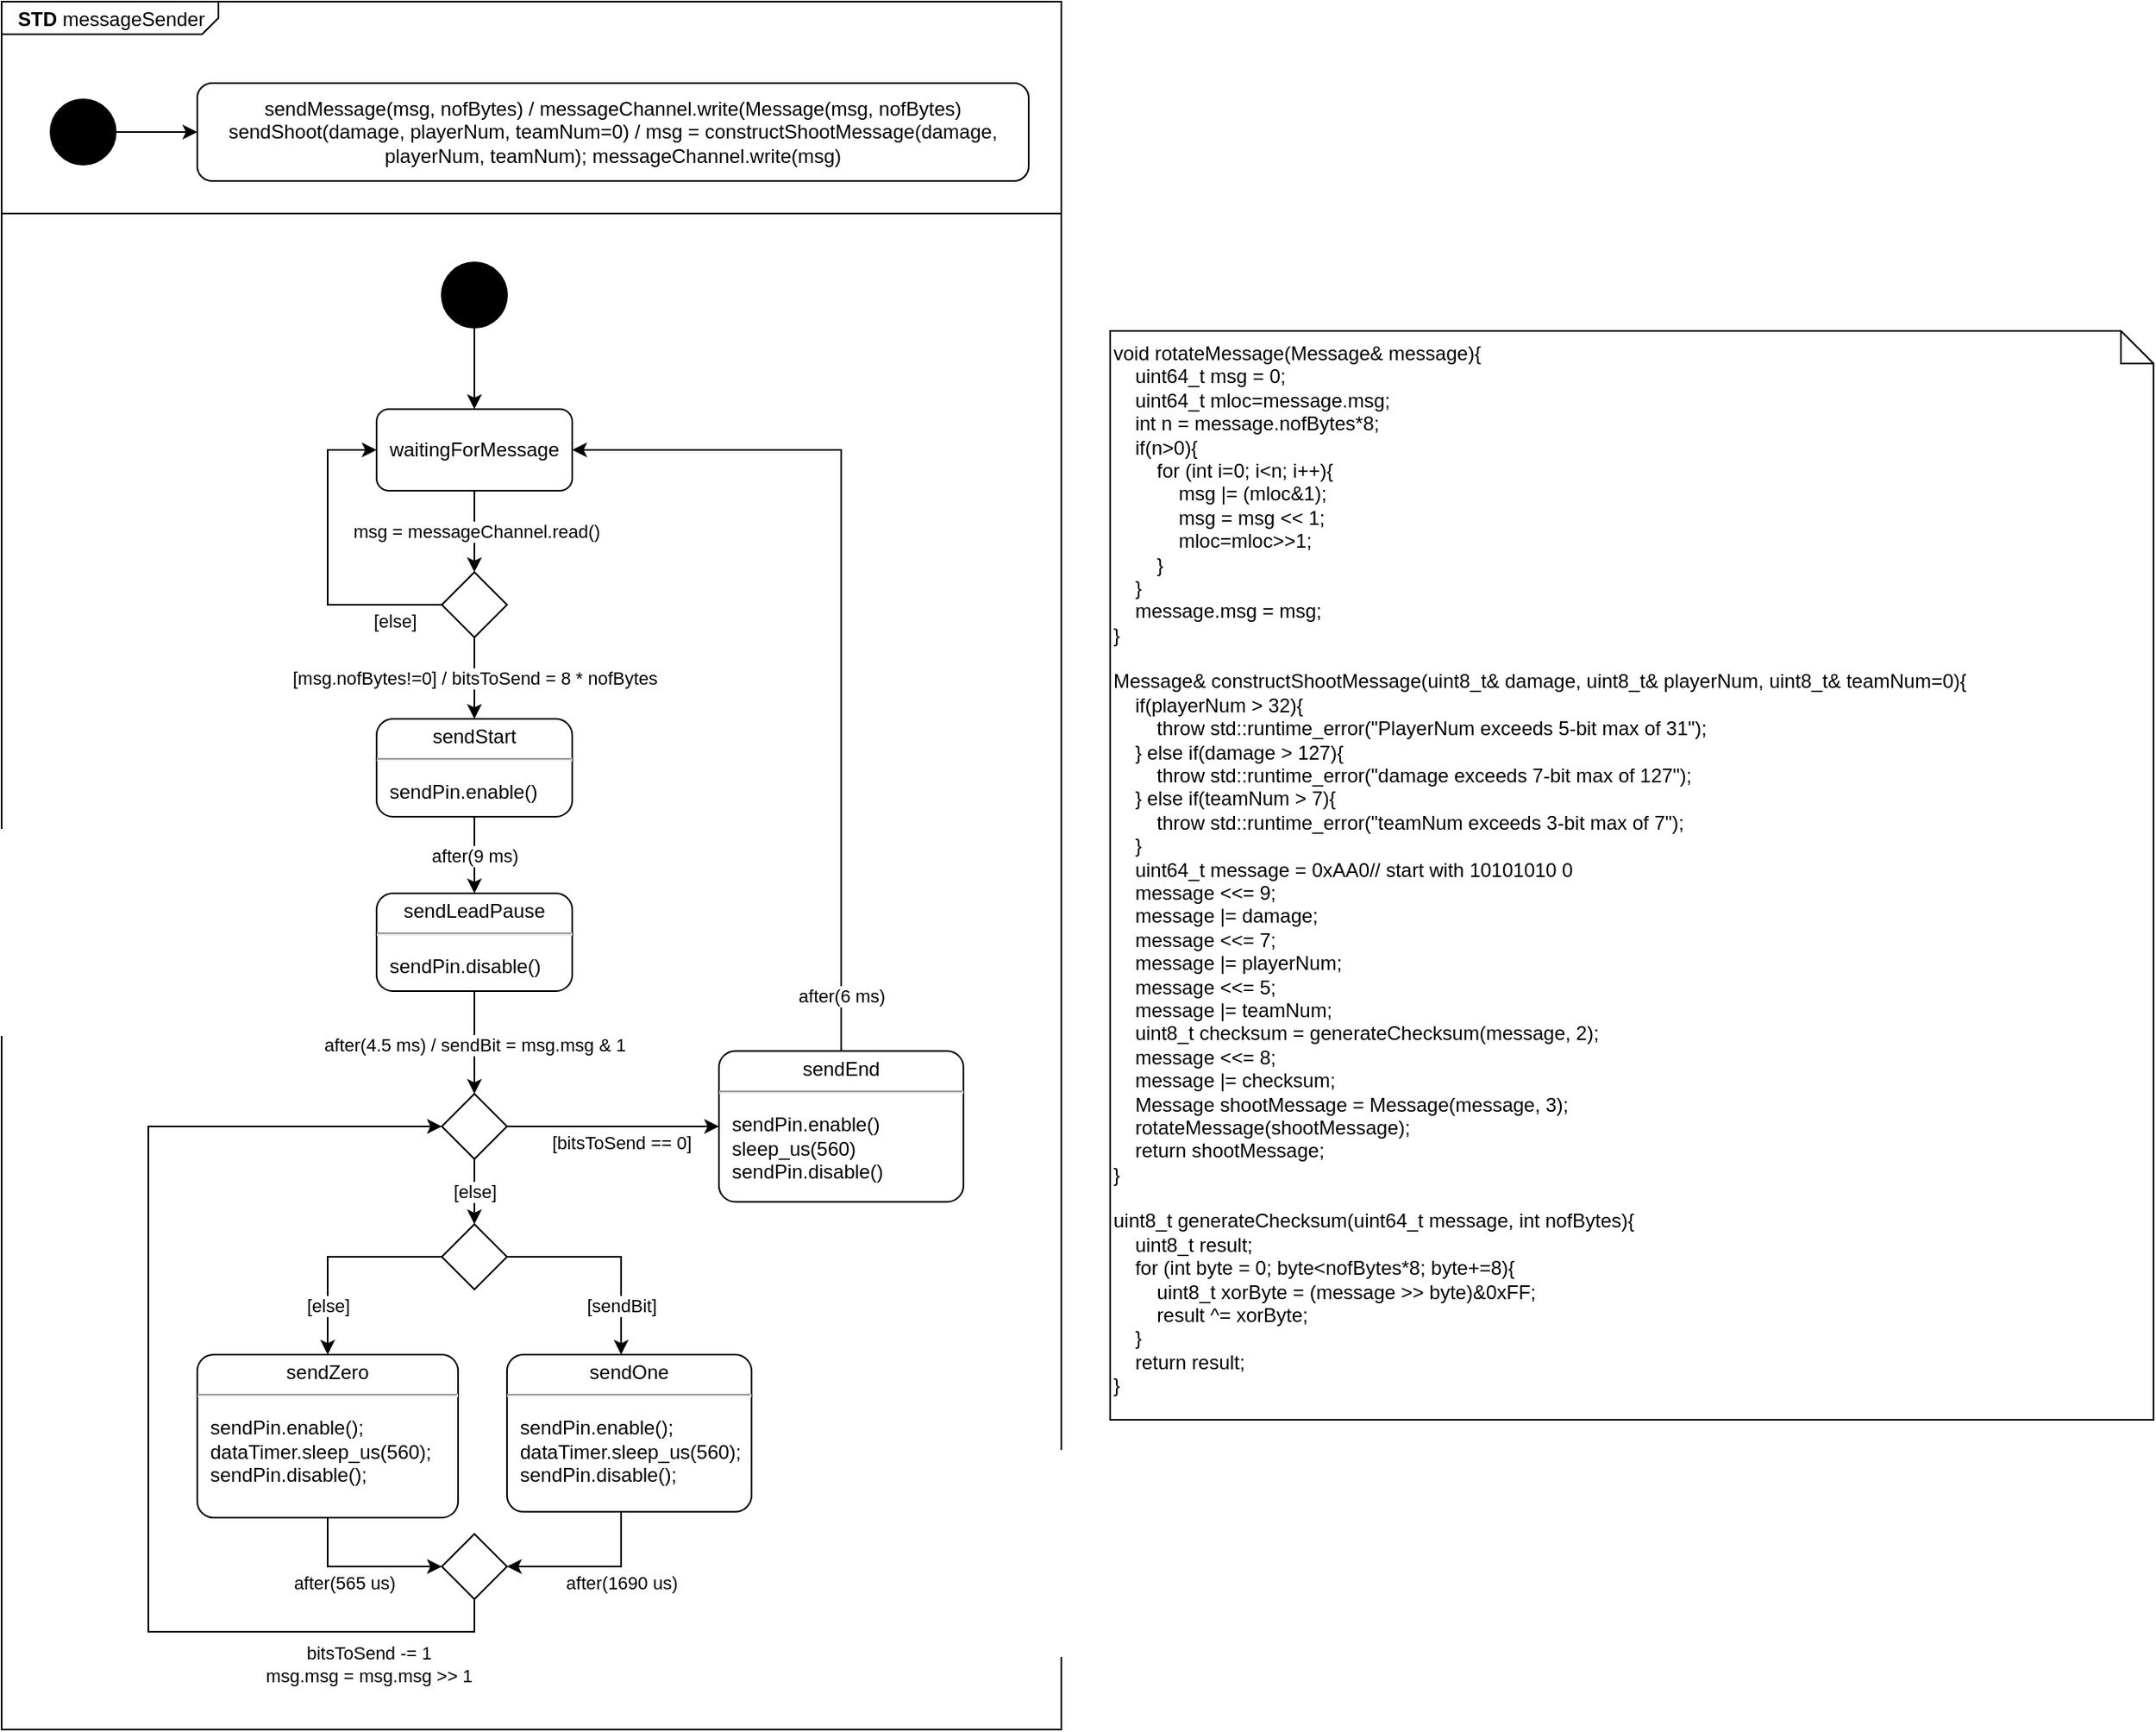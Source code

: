 <mxfile version="21.6.8" type="device">
  <diagram name="Page-1" id="DbLo_gUFurGZbWOFDJ3O">
    <mxGraphModel dx="1728" dy="1037" grid="1" gridSize="10" guides="1" tooltips="1" connect="1" arrows="1" fold="1" page="1" pageScale="1" pageWidth="2336" pageHeight="1654" math="0" shadow="0">
      <root>
        <mxCell id="0" />
        <mxCell id="1" parent="0" />
        <mxCell id="P6J_Eufu3Yy9P1KESDC--14" value="&lt;p style=&quot;margin:0px;margin-top:4px;margin-left:10px;text-align:left;&quot;&gt;&lt;b&gt;STD &lt;/b&gt;messageSender&lt;/p&gt;" style="html=1;shape=mxgraph.sysml.package;html=1;overflow=fill;whiteSpace=wrap;labelX=133.2;" parent="1" vertex="1">
          <mxGeometry x="200" y="240" width="650" height="1060" as="geometry" />
        </mxCell>
        <mxCell id="P6J_Eufu3Yy9P1KESDC--4" style="edgeStyle=orthogonalEdgeStyle;rounded=0;orthogonalLoop=1;jettySize=auto;html=1;" parent="1" source="P6J_Eufu3Yy9P1KESDC--1" target="P6J_Eufu3Yy9P1KESDC--3" edge="1">
          <mxGeometry relative="1" as="geometry" />
        </mxCell>
        <mxCell id="P6J_Eufu3Yy9P1KESDC--1" value="" style="shape=ellipse;html=1;fillColor=strokeColor;fontSize=18;fontColor=#ffffff;" parent="1" vertex="1">
          <mxGeometry x="470" y="400" width="40" height="40" as="geometry" />
        </mxCell>
        <mxCell id="P6J_Eufu3Yy9P1KESDC--5" value="msg = messageChannel.read()" style="edgeStyle=orthogonalEdgeStyle;rounded=0;orthogonalLoop=1;jettySize=auto;html=1;" parent="1" source="P6J_Eufu3Yy9P1KESDC--3" edge="1">
          <mxGeometry relative="1" as="geometry">
            <mxPoint x="490" y="590" as="targetPoint" />
          </mxGeometry>
        </mxCell>
        <mxCell id="P6J_Eufu3Yy9P1KESDC--3" value="waitingForMessage" style="shape=rect;rounded=1;html=1;whiteSpace=wrap;align=center;" parent="1" vertex="1">
          <mxGeometry x="430" y="490" width="120" height="50" as="geometry" />
        </mxCell>
        <mxCell id="P6J_Eufu3Yy9P1KESDC--13" value="&lt;div&gt;void rotateMessage(Message&amp;amp; message){&lt;/div&gt;&lt;div&gt;&amp;nbsp; &amp;nbsp; uint64_t msg = 0;&lt;/div&gt;&lt;div&gt;&amp;nbsp; &amp;nbsp; uint64_t mloc=message.msg;&lt;/div&gt;&lt;div&gt;&amp;nbsp; &amp;nbsp; int n = message.nofBytes*8;&lt;/div&gt;&lt;div&gt;&amp;nbsp; &amp;nbsp; if(n&amp;gt;0){&lt;/div&gt;&lt;div&gt;&amp;nbsp; &amp;nbsp; &amp;nbsp; &amp;nbsp; for (int i=0; i&amp;lt;n; i++){&lt;/div&gt;&lt;div&gt;&amp;nbsp; &amp;nbsp; &amp;nbsp; &amp;nbsp; &amp;nbsp; &amp;nbsp; msg |= (mloc&amp;amp;1);&lt;/div&gt;&lt;div&gt;&amp;nbsp; &amp;nbsp; &amp;nbsp; &amp;nbsp; &amp;nbsp; &amp;nbsp; msg = msg &amp;lt;&amp;lt; 1;&lt;/div&gt;&lt;div&gt;&amp;nbsp; &amp;nbsp; &amp;nbsp; &amp;nbsp; &amp;nbsp; &amp;nbsp; mloc=mloc&amp;gt;&amp;gt;1;&lt;/div&gt;&lt;div&gt;&amp;nbsp; &amp;nbsp; &amp;nbsp; &amp;nbsp; }&lt;/div&gt;&lt;div&gt;&amp;nbsp; &amp;nbsp; }&lt;/div&gt;&lt;div&gt;&amp;nbsp; &amp;nbsp; message.msg = msg;&lt;/div&gt;&lt;div&gt;}&lt;/div&gt;&lt;div&gt;&lt;br&gt;&lt;/div&gt;&lt;div&gt;Message&amp;amp; constructShootMessage(uint8_t&amp;amp; damage, uint8_t&amp;amp; playerNum, uint8_t&amp;amp; teamNum=0){&lt;/div&gt;&lt;div&gt;&amp;nbsp; &amp;nbsp; if(playerNum &amp;gt; 32){&lt;/div&gt;&lt;div&gt;&amp;nbsp; &amp;nbsp; &amp;nbsp; &amp;nbsp; throw std::runtime_error(&quot;PlayerNum exceeds 5-bit max of 31&quot;);&lt;/div&gt;&lt;div&gt;&amp;nbsp; &amp;nbsp; } else if(damage &amp;gt; 127){&lt;/div&gt;&lt;div&gt;&amp;nbsp; &amp;nbsp; &amp;nbsp; &amp;nbsp; throw std::runtime_error(&quot;damage exceeds 7-bit max of 127&quot;);&lt;/div&gt;&lt;div&gt;&amp;nbsp; &amp;nbsp; } else if(teamNum &amp;gt; 7){&lt;/div&gt;&lt;div&gt;&amp;nbsp; &amp;nbsp; &amp;nbsp; &amp;nbsp; throw std::runtime_error(&quot;teamNum exceeds 3-bit max of 7&quot;);&lt;/div&gt;&lt;div&gt;&amp;nbsp; &amp;nbsp; }&lt;/div&gt;&lt;div&gt;&amp;nbsp; &amp;nbsp; uint64_t message = 0xAA0// start with 10101010 0&lt;/div&gt;&lt;div&gt;&amp;nbsp; &amp;nbsp; message &amp;lt;&amp;lt;= 9;&lt;/div&gt;&lt;div&gt;&amp;nbsp; &amp;nbsp; message |= damage;&lt;/div&gt;&lt;div&gt;&amp;nbsp; &amp;nbsp; message &amp;lt;&amp;lt;= 7;&lt;/div&gt;&lt;div&gt;&amp;nbsp; &amp;nbsp; message |= playerNum;&lt;/div&gt;&lt;div&gt;&amp;nbsp; &amp;nbsp; message &amp;lt;&amp;lt;= 5;&lt;/div&gt;&lt;div&gt;&amp;nbsp; &amp;nbsp; message |= teamNum;&lt;/div&gt;&lt;div&gt;&amp;nbsp; &amp;nbsp; uint8_t checksum = generateChecksum(message, 2);&lt;/div&gt;&lt;div&gt;&amp;nbsp; &amp;nbsp; message &amp;lt;&amp;lt;= 8;&lt;/div&gt;&lt;div&gt;&amp;nbsp; &amp;nbsp; message |= checksum;&lt;/div&gt;&lt;div&gt;&amp;nbsp; &amp;nbsp; Message shootMessage = Message(message, 3);&lt;/div&gt;&lt;div&gt;&amp;nbsp; &amp;nbsp; rotateMessage(shootMessage);&lt;/div&gt;&lt;div&gt;&amp;nbsp; &amp;nbsp; return shootMessage;&lt;/div&gt;&lt;div&gt;}&lt;/div&gt;&lt;div&gt;&lt;br&gt;&lt;/div&gt;&lt;div&gt;uint8_t generateChecksum(uint64_t message, int nofBytes){&lt;/div&gt;&lt;div&gt;&amp;nbsp; &amp;nbsp; uint8_t result;&lt;/div&gt;&lt;div&gt;&amp;nbsp; &amp;nbsp; for (int byte = 0; byte&amp;lt;nofBytes*8; byte+=8){&lt;/div&gt;&lt;div&gt;&amp;nbsp; &amp;nbsp; &amp;nbsp; &amp;nbsp; uint8_t xorByte = (message &amp;gt;&amp;gt; byte)&amp;amp;0xFF;&lt;/div&gt;&lt;div&gt;&amp;nbsp; &amp;nbsp; &amp;nbsp; &amp;nbsp; result ^= xorByte;&lt;/div&gt;&lt;div&gt;&amp;nbsp; &amp;nbsp; }&lt;/div&gt;&lt;div&gt;&amp;nbsp; &amp;nbsp; return result;&lt;/div&gt;&lt;div&gt;}&lt;/div&gt;" style="shape=note;size=20;whiteSpace=wrap;html=1;horizontal=1;verticalAlign=top;align=left;" parent="1" vertex="1">
          <mxGeometry x="880" y="442" width="640" height="668" as="geometry" />
        </mxCell>
        <mxCell id="P6J_Eufu3Yy9P1KESDC--15" value="sendMessage(msg, nofBytes) / messageChannel.write(Message(msg, nofBytes)&lt;br&gt;sendShoot(damage, playerNum, teamNum=0) / msg = constructShootMessage(damage, playerNum, teamNum); messageChannel.write(msg)" style="shape=rect;rounded=1;html=1;whiteSpace=wrap;align=center;" parent="1" vertex="1">
          <mxGeometry x="320" y="290" width="510" height="60" as="geometry" />
        </mxCell>
        <mxCell id="P6J_Eufu3Yy9P1KESDC--17" style="edgeStyle=orthogonalEdgeStyle;rounded=0;orthogonalLoop=1;jettySize=auto;html=1;" parent="1" source="P6J_Eufu3Yy9P1KESDC--16" target="P6J_Eufu3Yy9P1KESDC--15" edge="1">
          <mxGeometry relative="1" as="geometry" />
        </mxCell>
        <mxCell id="P6J_Eufu3Yy9P1KESDC--16" value="" style="shape=ellipse;html=1;fillColor=strokeColor;fontSize=18;fontColor=#ffffff;" parent="1" vertex="1">
          <mxGeometry x="230" y="300" width="40" height="40" as="geometry" />
        </mxCell>
        <mxCell id="P6J_Eufu3Yy9P1KESDC--18" value="" style="endArrow=none;html=1;rounded=0;entryX=1;entryY=0.347;entryDx=0;entryDy=0;entryPerimeter=0;exitX=0;exitY=0.347;exitDx=0;exitDy=0;exitPerimeter=0;" parent="1" edge="1">
          <mxGeometry width="50" height="50" relative="1" as="geometry">
            <mxPoint x="200" y="370" as="sourcePoint" />
            <mxPoint x="850" y="370" as="targetPoint" />
          </mxGeometry>
        </mxCell>
        <mxCell id="fBTz7Mm6txu1qJoYbQGV-18" value="after(565 us)" style="edgeStyle=orthogonalEdgeStyle;rounded=0;orthogonalLoop=1;jettySize=auto;html=1;" edge="1" parent="1" source="fBTz7Mm6txu1qJoYbQGV-1" target="fBTz7Mm6txu1qJoYbQGV-17">
          <mxGeometry x="-0.2" y="-10" relative="1" as="geometry">
            <Array as="points">
              <mxPoint x="400" y="1200" />
            </Array>
            <mxPoint as="offset" />
          </mxGeometry>
        </mxCell>
        <mxCell id="fBTz7Mm6txu1qJoYbQGV-1" value="&lt;p style=&quot;margin:0px;margin-top:4px;text-align:center;&quot;&gt;sendZero&lt;/p&gt;&lt;hr&gt;&lt;p&gt;&lt;/p&gt;&lt;p style=&quot;margin:0px;margin-left:8px;text-align:left;&quot;&gt;sendPin.enable();&lt;/p&gt;&lt;p style=&quot;margin:0px;margin-left:8px;text-align:left;&quot;&gt;dataTimer.sleep_us(560);&lt;/p&gt;&lt;p style=&quot;margin:0px;margin-left:8px;text-align:left;&quot;&gt;sendPin.disable();&lt;/p&gt;" style="shape=mxgraph.sysml.simpleState;html=1;overflow=fill;whiteSpace=wrap;align=center;" vertex="1" parent="1">
          <mxGeometry x="320" y="1070" width="160" height="100" as="geometry" />
        </mxCell>
        <mxCell id="fBTz7Mm6txu1qJoYbQGV-19" value="after(1690 us)" style="edgeStyle=orthogonalEdgeStyle;rounded=0;orthogonalLoop=1;jettySize=auto;html=1;" edge="1" parent="1" source="fBTz7Mm6txu1qJoYbQGV-2" target="fBTz7Mm6txu1qJoYbQGV-17">
          <mxGeometry x="-0.352" y="10" relative="1" as="geometry">
            <Array as="points">
              <mxPoint x="580" y="1200" />
            </Array>
            <mxPoint as="offset" />
          </mxGeometry>
        </mxCell>
        <mxCell id="fBTz7Mm6txu1qJoYbQGV-2" value="&lt;p style=&quot;margin:0px;margin-top:4px;text-align:center;&quot;&gt;sendOne&lt;/p&gt;&lt;hr&gt;&lt;p&gt;&lt;/p&gt;&lt;p style=&quot;margin:0px;margin-left:8px;text-align:left;&quot;&gt;sendPin.enable();&lt;/p&gt;&lt;p style=&quot;margin:0px;margin-left:8px;text-align:left;&quot;&gt;dataTimer.sleep_us(560);&lt;/p&gt;&lt;p style=&quot;margin:0px;margin-left:8px;text-align:left;&quot;&gt;sendPin.disable();&lt;/p&gt;" style="shape=mxgraph.sysml.simpleState;html=1;overflow=fill;whiteSpace=wrap;align=center;" vertex="1" parent="1">
          <mxGeometry x="510" y="1070" width="150" height="96.43" as="geometry" />
        </mxCell>
        <mxCell id="fBTz7Mm6txu1qJoYbQGV-10" value="after(9 ms)" style="edgeStyle=orthogonalEdgeStyle;rounded=0;orthogonalLoop=1;jettySize=auto;html=1;" edge="1" parent="1" source="fBTz7Mm6txu1qJoYbQGV-3" target="fBTz7Mm6txu1qJoYbQGV-11">
          <mxGeometry relative="1" as="geometry">
            <mxPoint x="490" y="810" as="targetPoint" />
          </mxGeometry>
        </mxCell>
        <mxCell id="fBTz7Mm6txu1qJoYbQGV-3" value="&lt;p style=&quot;margin:0px;margin-top:4px;text-align:center;&quot;&gt;sendStart&lt;/p&gt;&lt;hr&gt;&lt;p&gt;&lt;/p&gt;&lt;p style=&quot;margin:0px;margin-left:8px;text-align:left;&quot;&gt;sendPin.enable()&lt;/p&gt;" style="shape=mxgraph.sysml.simpleState;html=1;overflow=fill;whiteSpace=wrap;align=center;" vertex="1" parent="1">
          <mxGeometry x="430" y="680" width="120" height="60" as="geometry" />
        </mxCell>
        <mxCell id="fBTz7Mm6txu1qJoYbQGV-25" value="after(6 ms)" style="edgeStyle=orthogonalEdgeStyle;rounded=0;orthogonalLoop=1;jettySize=auto;html=1;" edge="1" parent="1" source="fBTz7Mm6txu1qJoYbQGV-4" target="P6J_Eufu3Yy9P1KESDC--3">
          <mxGeometry x="-0.874" relative="1" as="geometry">
            <Array as="points">
              <mxPoint x="715" y="515" />
            </Array>
            <mxPoint as="offset" />
          </mxGeometry>
        </mxCell>
        <mxCell id="fBTz7Mm6txu1qJoYbQGV-4" value="&lt;p style=&quot;margin:0px;margin-top:4px;text-align:center;&quot;&gt;sendEnd&lt;/p&gt;&lt;hr&gt;&lt;p&gt;&lt;/p&gt;&lt;p style=&quot;margin:0px;margin-left:8px;text-align:left;&quot;&gt;sendPin.enable()&lt;/p&gt;&lt;p style=&quot;margin:0px;margin-left:8px;text-align:left;&quot;&gt;sleep_us(560)&lt;/p&gt;&lt;p style=&quot;margin:0px;margin-left:8px;text-align:left;&quot;&gt;sendPin.disable()&lt;/p&gt;" style="shape=mxgraph.sysml.simpleState;html=1;overflow=fill;whiteSpace=wrap;align=center;" vertex="1" parent="1">
          <mxGeometry x="640" y="883.75" width="150" height="92.5" as="geometry" />
        </mxCell>
        <mxCell id="fBTz7Mm6txu1qJoYbQGV-7" value="[msg.nofBytes!=0] / bitsToSend = 8 * nofBytes" style="edgeStyle=orthogonalEdgeStyle;rounded=0;orthogonalLoop=1;jettySize=auto;html=1;" edge="1" parent="1" source="fBTz7Mm6txu1qJoYbQGV-6" target="fBTz7Mm6txu1qJoYbQGV-3">
          <mxGeometry relative="1" as="geometry" />
        </mxCell>
        <mxCell id="fBTz7Mm6txu1qJoYbQGV-8" value="[else]" style="edgeStyle=orthogonalEdgeStyle;rounded=0;orthogonalLoop=1;jettySize=auto;html=1;" edge="1" parent="1" source="fBTz7Mm6txu1qJoYbQGV-6" target="P6J_Eufu3Yy9P1KESDC--3">
          <mxGeometry x="-0.7" y="10" relative="1" as="geometry">
            <Array as="points">
              <mxPoint x="400" y="610" />
              <mxPoint x="400" y="515" />
            </Array>
            <mxPoint as="offset" />
          </mxGeometry>
        </mxCell>
        <mxCell id="fBTz7Mm6txu1qJoYbQGV-6" value="" style="rhombus;whiteSpace=wrap;html=1;" vertex="1" parent="1">
          <mxGeometry x="470" y="590" width="40" height="40" as="geometry" />
        </mxCell>
        <mxCell id="fBTz7Mm6txu1qJoYbQGV-13" value="after(4.5 ms) / sendBit = msg.msg &amp;amp; 1" style="edgeStyle=orthogonalEdgeStyle;rounded=0;orthogonalLoop=1;jettySize=auto;html=1;" edge="1" parent="1" source="fBTz7Mm6txu1qJoYbQGV-11" target="fBTz7Mm6txu1qJoYbQGV-21">
          <mxGeometry x="0.048" relative="1" as="geometry">
            <mxPoint x="490" y="900" as="targetPoint" />
            <mxPoint as="offset" />
          </mxGeometry>
        </mxCell>
        <mxCell id="fBTz7Mm6txu1qJoYbQGV-11" value="&lt;p style=&quot;margin:0px;margin-top:4px;text-align:center;&quot;&gt;sendLeadPause&lt;/p&gt;&lt;hr&gt;&lt;p&gt;&lt;/p&gt;&lt;p style=&quot;margin:0px;margin-left:8px;text-align:left;&quot;&gt;sendPin.disable()&lt;/p&gt;" style="shape=mxgraph.sysml.simpleState;html=1;overflow=fill;whiteSpace=wrap;align=center;" vertex="1" parent="1">
          <mxGeometry x="430" y="787" width="120" height="60" as="geometry" />
        </mxCell>
        <mxCell id="fBTz7Mm6txu1qJoYbQGV-14" style="edgeStyle=orthogonalEdgeStyle;rounded=0;orthogonalLoop=1;jettySize=auto;html=1;" edge="1" parent="1" source="fBTz7Mm6txu1qJoYbQGV-12" target="fBTz7Mm6txu1qJoYbQGV-1">
          <mxGeometry relative="1" as="geometry">
            <Array as="points">
              <mxPoint x="400" y="1010" />
            </Array>
          </mxGeometry>
        </mxCell>
        <mxCell id="fBTz7Mm6txu1qJoYbQGV-16" value="[else]" style="edgeLabel;html=1;align=center;verticalAlign=middle;resizable=0;points=[];" vertex="1" connectable="0" parent="fBTz7Mm6txu1qJoYbQGV-14">
          <mxGeometry x="0.289" y="-2" relative="1" as="geometry">
            <mxPoint x="2" y="16" as="offset" />
          </mxGeometry>
        </mxCell>
        <mxCell id="fBTz7Mm6txu1qJoYbQGV-15" value="[sendBit]" style="edgeStyle=orthogonalEdgeStyle;rounded=0;orthogonalLoop=1;jettySize=auto;html=1;" edge="1" parent="1" source="fBTz7Mm6txu1qJoYbQGV-12" target="fBTz7Mm6txu1qJoYbQGV-2">
          <mxGeometry x="0.538" relative="1" as="geometry">
            <Array as="points">
              <mxPoint x="580" y="1010" />
            </Array>
            <mxPoint as="offset" />
          </mxGeometry>
        </mxCell>
        <mxCell id="fBTz7Mm6txu1qJoYbQGV-12" value="" style="rhombus;whiteSpace=wrap;html=1;" vertex="1" parent="1">
          <mxGeometry x="470" y="990" width="40" height="40" as="geometry" />
        </mxCell>
        <mxCell id="fBTz7Mm6txu1qJoYbQGV-23" value="bitsToSend -= 1&lt;br&gt;msg.msg = msg.msg &amp;gt;&amp;gt; 1" style="edgeStyle=orthogonalEdgeStyle;rounded=0;orthogonalLoop=1;jettySize=auto;html=1;" edge="1" parent="1" source="fBTz7Mm6txu1qJoYbQGV-17" target="fBTz7Mm6txu1qJoYbQGV-21">
          <mxGeometry x="-0.761" y="20" relative="1" as="geometry">
            <Array as="points">
              <mxPoint x="490" y="1240" />
              <mxPoint x="290" y="1240" />
              <mxPoint x="290" y="930" />
            </Array>
            <mxPoint as="offset" />
          </mxGeometry>
        </mxCell>
        <mxCell id="fBTz7Mm6txu1qJoYbQGV-17" value="" style="rhombus;whiteSpace=wrap;html=1;" vertex="1" parent="1">
          <mxGeometry x="470" y="1180" width="40" height="40" as="geometry" />
        </mxCell>
        <mxCell id="fBTz7Mm6txu1qJoYbQGV-22" value="[else]" style="edgeStyle=orthogonalEdgeStyle;rounded=0;orthogonalLoop=1;jettySize=auto;html=1;" edge="1" parent="1" source="fBTz7Mm6txu1qJoYbQGV-21" target="fBTz7Mm6txu1qJoYbQGV-12">
          <mxGeometry relative="1" as="geometry" />
        </mxCell>
        <mxCell id="fBTz7Mm6txu1qJoYbQGV-24" value="[bitsToSend == 0]" style="edgeStyle=orthogonalEdgeStyle;rounded=0;orthogonalLoop=1;jettySize=auto;html=1;" edge="1" parent="1" source="fBTz7Mm6txu1qJoYbQGV-21" target="fBTz7Mm6txu1qJoYbQGV-4">
          <mxGeometry x="0.077" y="-10" relative="1" as="geometry">
            <mxPoint as="offset" />
          </mxGeometry>
        </mxCell>
        <mxCell id="fBTz7Mm6txu1qJoYbQGV-21" value="" style="rhombus;whiteSpace=wrap;html=1;" vertex="1" parent="1">
          <mxGeometry x="470" y="910" width="40" height="40" as="geometry" />
        </mxCell>
      </root>
    </mxGraphModel>
  </diagram>
</mxfile>
